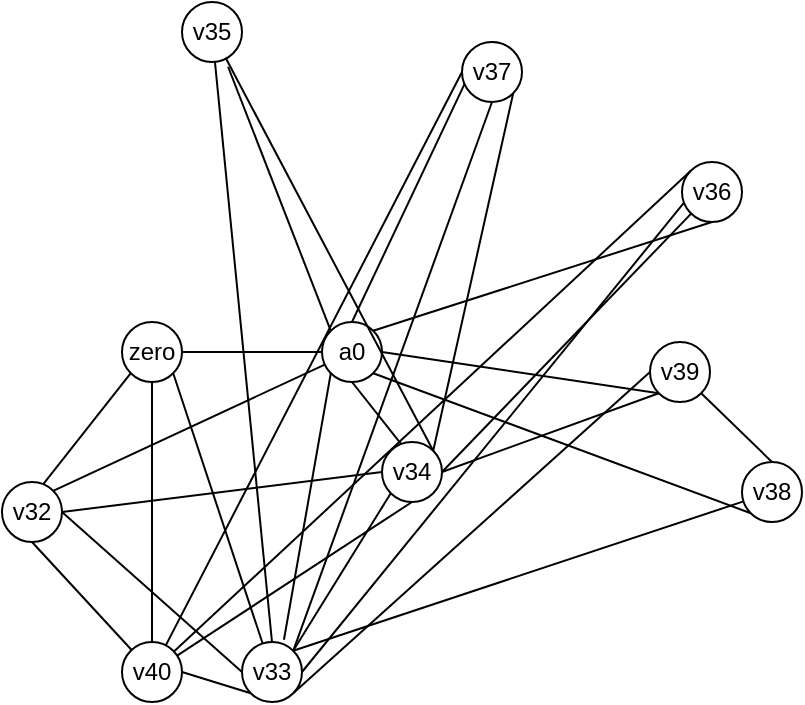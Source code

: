 <mxfile version="14.6.13" type="device"><diagram id="Ivj53eEP7QAnQI6n1-xG" name="第 1 页"><mxGraphModel dx="716" dy="419" grid="1" gridSize="10" guides="1" tooltips="1" connect="1" arrows="1" fold="1" page="1" pageScale="1" pageWidth="827" pageHeight="1169" math="0" shadow="0"><root><mxCell id="0"/><mxCell id="1" parent="0"/><mxCell id="GsUff9PIbk30dP3qPqkR-19" style="edgeStyle=none;rounded=0;orthogonalLoop=1;jettySize=auto;html=1;exitX=0;exitY=1;exitDx=0;exitDy=0;entryX=0.699;entryY=-0.038;entryDx=0;entryDy=0;entryPerimeter=0;endArrow=none;endFill=0;" edge="1" parent="1" source="GsUff9PIbk30dP3qPqkR-1" target="GsUff9PIbk30dP3qPqkR-7"><mxGeometry relative="1" as="geometry"/></mxCell><mxCell id="GsUff9PIbk30dP3qPqkR-20" style="edgeStyle=none;rounded=0;orthogonalLoop=1;jettySize=auto;html=1;exitX=0.5;exitY=1;exitDx=0;exitDy=0;entryX=0.333;entryY=0.054;entryDx=0;entryDy=0;entryPerimeter=0;endArrow=none;endFill=0;" edge="1" parent="1" source="GsUff9PIbk30dP3qPqkR-1" target="GsUff9PIbk30dP3qPqkR-6"><mxGeometry relative="1" as="geometry"/></mxCell><mxCell id="GsUff9PIbk30dP3qPqkR-21" style="edgeStyle=none;rounded=0;orthogonalLoop=1;jettySize=auto;html=1;exitX=0;exitY=0;exitDx=0;exitDy=0;entryX=0.768;entryY=1.079;entryDx=0;entryDy=0;entryPerimeter=0;endArrow=none;endFill=0;" edge="1" parent="1" source="GsUff9PIbk30dP3qPqkR-1" target="GsUff9PIbk30dP3qPqkR-4"><mxGeometry relative="1" as="geometry"/></mxCell><mxCell id="GsUff9PIbk30dP3qPqkR-22" style="edgeStyle=none;rounded=0;orthogonalLoop=1;jettySize=auto;html=1;exitX=1;exitY=0;exitDx=0;exitDy=0;entryX=0.5;entryY=1;entryDx=0;entryDy=0;endArrow=none;endFill=0;" edge="1" parent="1" source="GsUff9PIbk30dP3qPqkR-1" target="GsUff9PIbk30dP3qPqkR-3"><mxGeometry relative="1" as="geometry"/></mxCell><mxCell id="GsUff9PIbk30dP3qPqkR-23" style="edgeStyle=none;rounded=0;orthogonalLoop=1;jettySize=auto;html=1;exitX=1;exitY=0.5;exitDx=0;exitDy=0;entryX=0;entryY=1;entryDx=0;entryDy=0;endArrow=none;endFill=0;" edge="1" parent="1" source="GsUff9PIbk30dP3qPqkR-1" target="GsUff9PIbk30dP3qPqkR-8"><mxGeometry relative="1" as="geometry"/></mxCell><mxCell id="GsUff9PIbk30dP3qPqkR-24" style="edgeStyle=none;rounded=0;orthogonalLoop=1;jettySize=auto;html=1;exitX=0.5;exitY=0;exitDx=0;exitDy=0;entryX=0.051;entryY=0.682;entryDx=0;entryDy=0;entryPerimeter=0;endArrow=none;endFill=0;" edge="1" parent="1" source="GsUff9PIbk30dP3qPqkR-1" target="GsUff9PIbk30dP3qPqkR-5"><mxGeometry relative="1" as="geometry"/></mxCell><mxCell id="GsUff9PIbk30dP3qPqkR-25" style="edgeStyle=none;rounded=0;orthogonalLoop=1;jettySize=auto;html=1;exitX=1;exitY=1;exitDx=0;exitDy=0;entryX=0;entryY=1;entryDx=0;entryDy=0;endArrow=none;endFill=0;" edge="1" parent="1" source="GsUff9PIbk30dP3qPqkR-1" target="GsUff9PIbk30dP3qPqkR-10"><mxGeometry relative="1" as="geometry"/></mxCell><mxCell id="GsUff9PIbk30dP3qPqkR-1" value="a0" style="ellipse;whiteSpace=wrap;html=1;aspect=fixed;" vertex="1" parent="1"><mxGeometry x="220" y="300" width="30" height="30" as="geometry"/></mxCell><mxCell id="GsUff9PIbk30dP3qPqkR-13" style="rounded=0;orthogonalLoop=1;jettySize=auto;html=1;exitX=1;exitY=0.5;exitDx=0;exitDy=0;entryX=0;entryY=0.5;entryDx=0;entryDy=0;endArrow=none;endFill=0;" edge="1" parent="1" source="GsUff9PIbk30dP3qPqkR-2" target="GsUff9PIbk30dP3qPqkR-1"><mxGeometry relative="1" as="geometry"/></mxCell><mxCell id="GsUff9PIbk30dP3qPqkR-15" style="edgeStyle=none;rounded=0;orthogonalLoop=1;jettySize=auto;html=1;exitX=0;exitY=1;exitDx=0;exitDy=0;entryX=0.685;entryY=0.038;entryDx=0;entryDy=0;entryPerimeter=0;endArrow=none;endFill=0;" edge="1" parent="1" source="GsUff9PIbk30dP3qPqkR-2" target="GsUff9PIbk30dP3qPqkR-11"><mxGeometry relative="1" as="geometry"/></mxCell><mxCell id="GsUff9PIbk30dP3qPqkR-16" style="edgeStyle=none;rounded=0;orthogonalLoop=1;jettySize=auto;html=1;exitX=1;exitY=1;exitDx=0;exitDy=0;endArrow=none;endFill=0;" edge="1" parent="1" source="GsUff9PIbk30dP3qPqkR-2" target="GsUff9PIbk30dP3qPqkR-7"><mxGeometry relative="1" as="geometry"/></mxCell><mxCell id="GsUff9PIbk30dP3qPqkR-17" style="edgeStyle=none;rounded=0;orthogonalLoop=1;jettySize=auto;html=1;exitX=0.5;exitY=1;exitDx=0;exitDy=0;entryX=0.5;entryY=0;entryDx=0;entryDy=0;endArrow=none;endFill=0;" edge="1" parent="1" source="GsUff9PIbk30dP3qPqkR-2" target="GsUff9PIbk30dP3qPqkR-9"><mxGeometry relative="1" as="geometry"/></mxCell><mxCell id="GsUff9PIbk30dP3qPqkR-2" value="zero" style="ellipse;whiteSpace=wrap;html=1;aspect=fixed;" vertex="1" parent="1"><mxGeometry x="120" y="300" width="30" height="30" as="geometry"/></mxCell><mxCell id="GsUff9PIbk30dP3qPqkR-41" style="edgeStyle=none;rounded=0;orthogonalLoop=1;jettySize=auto;html=1;exitX=0;exitY=0;exitDx=0;exitDy=0;endArrow=none;endFill=0;" edge="1" parent="1" source="GsUff9PIbk30dP3qPqkR-3" target="GsUff9PIbk30dP3qPqkR-9"><mxGeometry relative="1" as="geometry"/></mxCell><mxCell id="GsUff9PIbk30dP3qPqkR-3" value="v36" style="ellipse;whiteSpace=wrap;html=1;aspect=fixed;" vertex="1" parent="1"><mxGeometry x="400" y="220" width="30" height="30" as="geometry"/></mxCell><mxCell id="GsUff9PIbk30dP3qPqkR-4" value="v35" style="ellipse;whiteSpace=wrap;html=1;aspect=fixed;" vertex="1" parent="1"><mxGeometry x="150" y="140" width="30" height="30" as="geometry"/></mxCell><mxCell id="GsUff9PIbk30dP3qPqkR-42" style="edgeStyle=none;rounded=0;orthogonalLoop=1;jettySize=auto;html=1;exitX=0;exitY=0.5;exitDx=0;exitDy=0;endArrow=none;endFill=0;" edge="1" parent="1" source="GsUff9PIbk30dP3qPqkR-5" target="GsUff9PIbk30dP3qPqkR-9"><mxGeometry relative="1" as="geometry"/></mxCell><mxCell id="GsUff9PIbk30dP3qPqkR-5" value="v37" style="ellipse;whiteSpace=wrap;html=1;aspect=fixed;" vertex="1" parent="1"><mxGeometry x="290" y="160" width="30" height="30" as="geometry"/></mxCell><mxCell id="GsUff9PIbk30dP3qPqkR-36" style="edgeStyle=none;rounded=0;orthogonalLoop=1;jettySize=auto;html=1;exitX=1;exitY=0;exitDx=0;exitDy=0;endArrow=none;endFill=0;" edge="1" parent="1" source="GsUff9PIbk30dP3qPqkR-6" target="GsUff9PIbk30dP3qPqkR-4"><mxGeometry relative="1" as="geometry"/></mxCell><mxCell id="GsUff9PIbk30dP3qPqkR-37" style="edgeStyle=none;rounded=0;orthogonalLoop=1;jettySize=auto;html=1;exitX=1;exitY=0.5;exitDx=0;exitDy=0;endArrow=none;endFill=0;" edge="1" parent="1" source="GsUff9PIbk30dP3qPqkR-6" target="GsUff9PIbk30dP3qPqkR-3"><mxGeometry relative="1" as="geometry"/></mxCell><mxCell id="GsUff9PIbk30dP3qPqkR-38" style="edgeStyle=none;rounded=0;orthogonalLoop=1;jettySize=auto;html=1;exitX=1;exitY=0;exitDx=0;exitDy=0;entryX=1;entryY=1;entryDx=0;entryDy=0;endArrow=none;endFill=0;" edge="1" parent="1" source="GsUff9PIbk30dP3qPqkR-6" target="GsUff9PIbk30dP3qPqkR-5"><mxGeometry relative="1" as="geometry"/></mxCell><mxCell id="GsUff9PIbk30dP3qPqkR-39" style="edgeStyle=none;rounded=0;orthogonalLoop=1;jettySize=auto;html=1;exitX=1;exitY=0.5;exitDx=0;exitDy=0;entryX=0;entryY=1;entryDx=0;entryDy=0;endArrow=none;endFill=0;" edge="1" parent="1" source="GsUff9PIbk30dP3qPqkR-6" target="GsUff9PIbk30dP3qPqkR-8"><mxGeometry relative="1" as="geometry"/></mxCell><mxCell id="GsUff9PIbk30dP3qPqkR-40" style="edgeStyle=none;rounded=0;orthogonalLoop=1;jettySize=auto;html=1;exitX=0.5;exitY=1;exitDx=0;exitDy=0;endArrow=none;endFill=0;" edge="1" parent="1" source="GsUff9PIbk30dP3qPqkR-6" target="GsUff9PIbk30dP3qPqkR-9"><mxGeometry relative="1" as="geometry"/></mxCell><mxCell id="GsUff9PIbk30dP3qPqkR-6" value="v34" style="ellipse;whiteSpace=wrap;html=1;aspect=fixed;" vertex="1" parent="1"><mxGeometry x="250" y="360" width="30" height="30" as="geometry"/></mxCell><mxCell id="GsUff9PIbk30dP3qPqkR-29" style="edgeStyle=none;rounded=0;orthogonalLoop=1;jettySize=auto;html=1;exitX=1;exitY=0;exitDx=0;exitDy=0;entryX=0;entryY=1;entryDx=0;entryDy=0;endArrow=none;endFill=0;" edge="1" parent="1" source="GsUff9PIbk30dP3qPqkR-7" target="GsUff9PIbk30dP3qPqkR-6"><mxGeometry relative="1" as="geometry"/></mxCell><mxCell id="GsUff9PIbk30dP3qPqkR-30" style="edgeStyle=none;rounded=0;orthogonalLoop=1;jettySize=auto;html=1;exitX=0.5;exitY=0;exitDx=0;exitDy=0;endArrow=none;endFill=0;" edge="1" parent="1" source="GsUff9PIbk30dP3qPqkR-7" target="GsUff9PIbk30dP3qPqkR-4"><mxGeometry relative="1" as="geometry"/></mxCell><mxCell id="GsUff9PIbk30dP3qPqkR-31" style="edgeStyle=none;rounded=0;orthogonalLoop=1;jettySize=auto;html=1;exitX=1;exitY=0.5;exitDx=0;exitDy=0;entryX=0.034;entryY=0.679;entryDx=0;entryDy=0;entryPerimeter=0;endArrow=none;endFill=0;" edge="1" parent="1" source="GsUff9PIbk30dP3qPqkR-7" target="GsUff9PIbk30dP3qPqkR-3"><mxGeometry relative="1" as="geometry"/></mxCell><mxCell id="GsUff9PIbk30dP3qPqkR-32" style="edgeStyle=none;rounded=0;orthogonalLoop=1;jettySize=auto;html=1;exitX=1;exitY=0;exitDx=0;exitDy=0;entryX=0.5;entryY=1;entryDx=0;entryDy=0;endArrow=none;endFill=0;" edge="1" parent="1" source="GsUff9PIbk30dP3qPqkR-7" target="GsUff9PIbk30dP3qPqkR-5"><mxGeometry relative="1" as="geometry"/></mxCell><mxCell id="GsUff9PIbk30dP3qPqkR-33" style="edgeStyle=none;rounded=0;orthogonalLoop=1;jettySize=auto;html=1;exitX=1;exitY=1;exitDx=0;exitDy=0;entryX=0;entryY=0.5;entryDx=0;entryDy=0;endArrow=none;endFill=0;" edge="1" parent="1" source="GsUff9PIbk30dP3qPqkR-7" target="GsUff9PIbk30dP3qPqkR-8"><mxGeometry relative="1" as="geometry"/></mxCell><mxCell id="GsUff9PIbk30dP3qPqkR-34" style="edgeStyle=none;rounded=0;orthogonalLoop=1;jettySize=auto;html=1;exitX=1;exitY=0;exitDx=0;exitDy=0;endArrow=none;endFill=0;" edge="1" parent="1" source="GsUff9PIbk30dP3qPqkR-7" target="GsUff9PIbk30dP3qPqkR-10"><mxGeometry relative="1" as="geometry"/></mxCell><mxCell id="GsUff9PIbk30dP3qPqkR-35" style="edgeStyle=none;rounded=0;orthogonalLoop=1;jettySize=auto;html=1;exitX=0;exitY=1;exitDx=0;exitDy=0;entryX=1;entryY=0.5;entryDx=0;entryDy=0;endArrow=none;endFill=0;" edge="1" parent="1" source="GsUff9PIbk30dP3qPqkR-7" target="GsUff9PIbk30dP3qPqkR-9"><mxGeometry relative="1" as="geometry"/></mxCell><mxCell id="GsUff9PIbk30dP3qPqkR-7" value="v33" style="ellipse;whiteSpace=wrap;html=1;aspect=fixed;" vertex="1" parent="1"><mxGeometry x="180" y="460" width="30" height="30" as="geometry"/></mxCell><mxCell id="GsUff9PIbk30dP3qPqkR-8" value="v39" style="ellipse;whiteSpace=wrap;html=1;aspect=fixed;" vertex="1" parent="1"><mxGeometry x="384" y="310" width="30" height="30" as="geometry"/></mxCell><mxCell id="GsUff9PIbk30dP3qPqkR-9" value="v40" style="ellipse;whiteSpace=wrap;html=1;aspect=fixed;" vertex="1" parent="1"><mxGeometry x="120" y="460" width="30" height="30" as="geometry"/></mxCell><mxCell id="GsUff9PIbk30dP3qPqkR-43" style="edgeStyle=none;rounded=0;orthogonalLoop=1;jettySize=auto;html=1;exitX=0.5;exitY=0;exitDx=0;exitDy=0;entryX=1;entryY=1;entryDx=0;entryDy=0;endArrow=none;endFill=0;" edge="1" parent="1" source="GsUff9PIbk30dP3qPqkR-10" target="GsUff9PIbk30dP3qPqkR-8"><mxGeometry relative="1" as="geometry"/></mxCell><mxCell id="GsUff9PIbk30dP3qPqkR-10" value="v38" style="ellipse;whiteSpace=wrap;html=1;aspect=fixed;" vertex="1" parent="1"><mxGeometry x="430" y="370" width="30" height="30" as="geometry"/></mxCell><mxCell id="GsUff9PIbk30dP3qPqkR-18" style="edgeStyle=none;rounded=0;orthogonalLoop=1;jettySize=auto;html=1;exitX=1;exitY=0;exitDx=0;exitDy=0;endArrow=none;endFill=0;" edge="1" parent="1" source="GsUff9PIbk30dP3qPqkR-11" target="GsUff9PIbk30dP3qPqkR-1"><mxGeometry relative="1" as="geometry"/></mxCell><mxCell id="GsUff9PIbk30dP3qPqkR-26" style="edgeStyle=none;rounded=0;orthogonalLoop=1;jettySize=auto;html=1;exitX=1;exitY=0.5;exitDx=0;exitDy=0;entryX=0;entryY=0.5;entryDx=0;entryDy=0;endArrow=none;endFill=0;" edge="1" parent="1" source="GsUff9PIbk30dP3qPqkR-11" target="GsUff9PIbk30dP3qPqkR-7"><mxGeometry relative="1" as="geometry"/></mxCell><mxCell id="GsUff9PIbk30dP3qPqkR-27" style="edgeStyle=none;rounded=0;orthogonalLoop=1;jettySize=auto;html=1;exitX=1;exitY=0.5;exitDx=0;exitDy=0;entryX=0;entryY=0.5;entryDx=0;entryDy=0;endArrow=none;endFill=0;" edge="1" parent="1" source="GsUff9PIbk30dP3qPqkR-11" target="GsUff9PIbk30dP3qPqkR-6"><mxGeometry relative="1" as="geometry"/></mxCell><mxCell id="GsUff9PIbk30dP3qPqkR-28" style="edgeStyle=none;rounded=0;orthogonalLoop=1;jettySize=auto;html=1;exitX=0.5;exitY=1;exitDx=0;exitDy=0;endArrow=none;endFill=0;" edge="1" parent="1" source="GsUff9PIbk30dP3qPqkR-11" target="GsUff9PIbk30dP3qPqkR-9"><mxGeometry relative="1" as="geometry"/></mxCell><mxCell id="GsUff9PIbk30dP3qPqkR-11" value="v32" style="ellipse;whiteSpace=wrap;html=1;aspect=fixed;" vertex="1" parent="1"><mxGeometry x="60" y="380" width="30" height="30" as="geometry"/></mxCell></root></mxGraphModel></diagram></mxfile>
